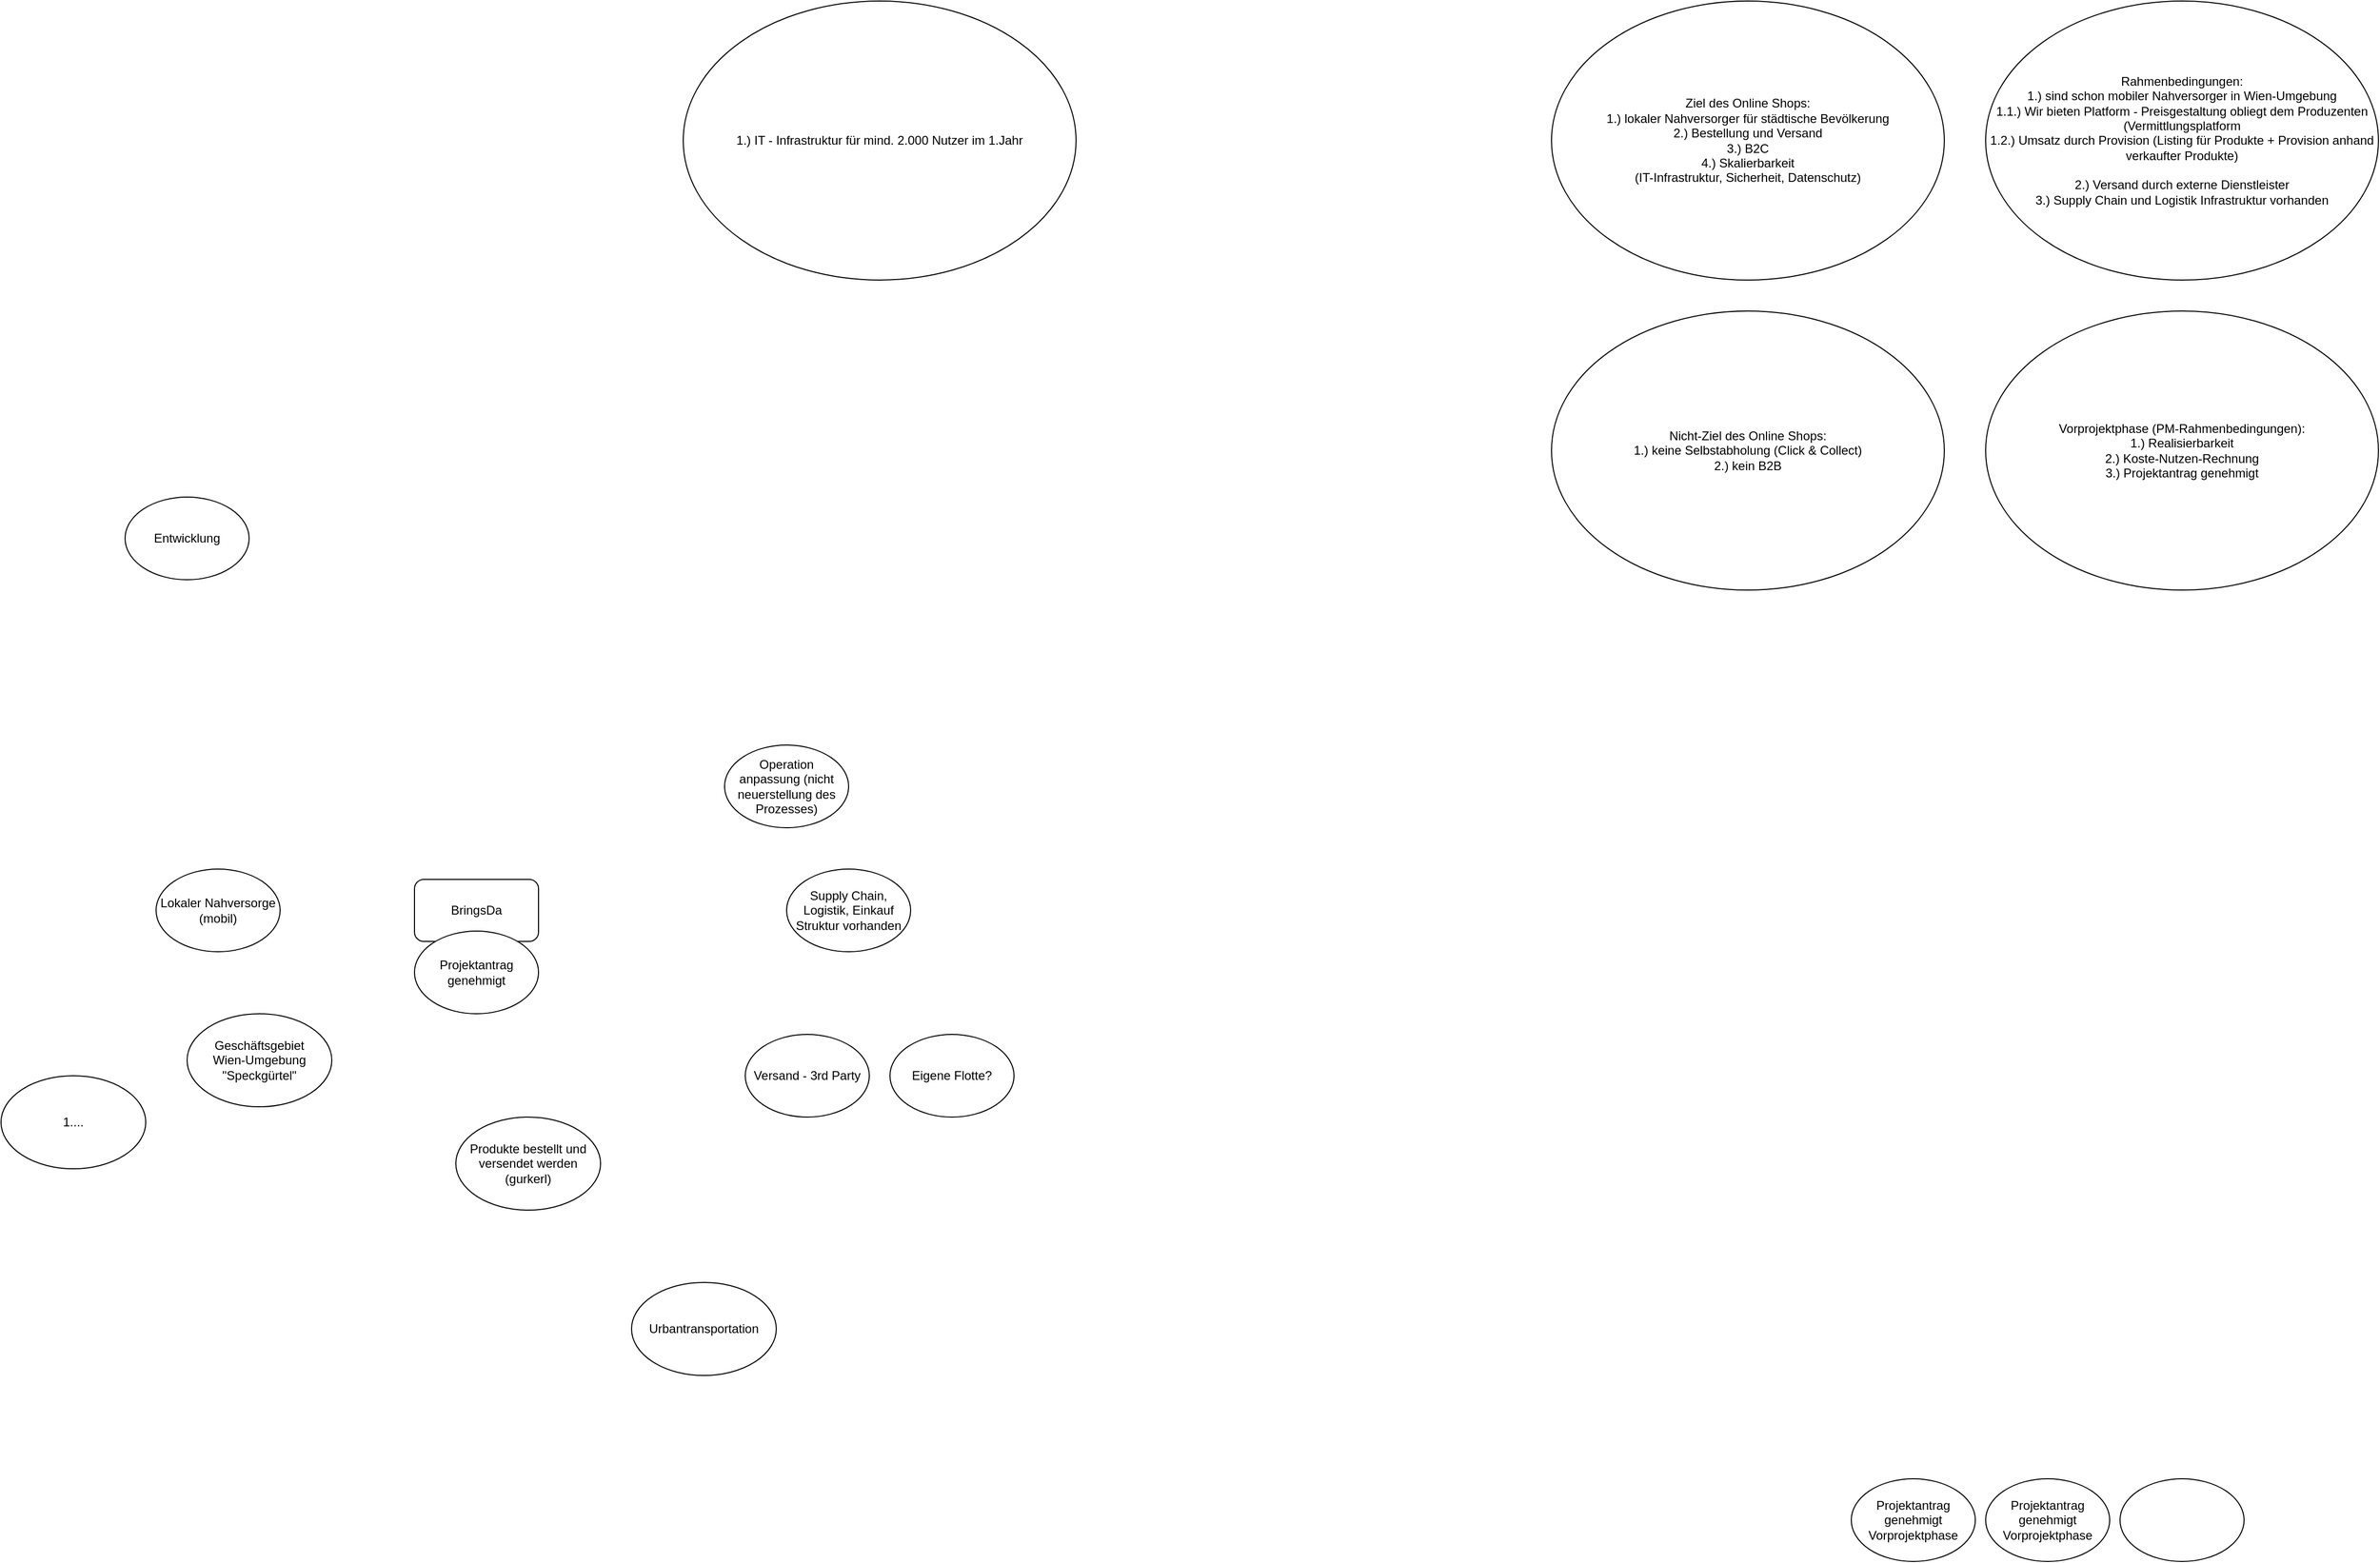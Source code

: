 <mxfile version="15.8.7" type="github">
  <diagram id="85JBvjBLrEd7w9Uc_hwY" name="Page-1">
    <mxGraphModel dx="1385" dy="635" grid="1" gridSize="10" guides="1" tooltips="1" connect="1" arrows="1" fold="1" page="1" pageScale="1" pageWidth="2500" pageHeight="2500" math="0" shadow="0">
      <root>
        <mxCell id="0" />
        <mxCell id="1" parent="0" />
        <mxCell id="cYCd2_rZZCVYgm8Ew9wH-1" value="BringsDa" style="rounded=1;whiteSpace=wrap;html=1;" vertex="1" parent="1">
          <mxGeometry x="490" y="910" width="120" height="60" as="geometry" />
        </mxCell>
        <mxCell id="cYCd2_rZZCVYgm8Ew9wH-2" value="Lokaler Nahversorge (mobil)" style="ellipse;whiteSpace=wrap;html=1;" vertex="1" parent="1">
          <mxGeometry x="240" y="900" width="120" height="80" as="geometry" />
        </mxCell>
        <mxCell id="cYCd2_rZZCVYgm8Ew9wH-3" value="Produkte bestellt und versendet werden (gurkerl)" style="ellipse;whiteSpace=wrap;html=1;" vertex="1" parent="1">
          <mxGeometry x="530" y="1140" width="140" height="90" as="geometry" />
        </mxCell>
        <mxCell id="cYCd2_rZZCVYgm8Ew9wH-5" value="Supply Chain, Logistik, Einkauf &lt;br&gt;Struktur vorhanden" style="ellipse;whiteSpace=wrap;html=1;" vertex="1" parent="1">
          <mxGeometry x="850" y="900" width="120" height="80" as="geometry" />
        </mxCell>
        <mxCell id="cYCd2_rZZCVYgm8Ew9wH-6" value="Operation &lt;br&gt;anpassung (nicht neuerstellung des Prozesses)" style="ellipse;whiteSpace=wrap;html=1;" vertex="1" parent="1">
          <mxGeometry x="790" y="780" width="120" height="80" as="geometry" />
        </mxCell>
        <mxCell id="cYCd2_rZZCVYgm8Ew9wH-7" value="Versand - 3rd Party" style="ellipse;whiteSpace=wrap;html=1;" vertex="1" parent="1">
          <mxGeometry x="810" y="1060" width="120" height="80" as="geometry" />
        </mxCell>
        <mxCell id="cYCd2_rZZCVYgm8Ew9wH-8" value="Projektantrag&lt;br&gt;genehmigt" style="ellipse;whiteSpace=wrap;html=1;" vertex="1" parent="1">
          <mxGeometry x="490" y="960" width="120" height="80" as="geometry" />
        </mxCell>
        <mxCell id="cYCd2_rZZCVYgm8Ew9wH-9" value="&lt;div&gt;Entwicklung&lt;/div&gt;" style="ellipse;whiteSpace=wrap;html=1;" vertex="1" parent="1">
          <mxGeometry x="210" y="540" width="120" height="80" as="geometry" />
        </mxCell>
        <mxCell id="cYCd2_rZZCVYgm8Ew9wH-10" value="Urbantransportation" style="ellipse;whiteSpace=wrap;html=1;" vertex="1" parent="1">
          <mxGeometry x="700" y="1300" width="140" height="90" as="geometry" />
        </mxCell>
        <mxCell id="cYCd2_rZZCVYgm8Ew9wH-11" value="&lt;div&gt;Geschäftsgebiet&lt;/div&gt;&lt;div&gt;Wien-Umgebung&lt;/div&gt;&lt;div&gt;&quot;Speckgürtel&quot;&lt;br&gt;&lt;/div&gt;" style="ellipse;whiteSpace=wrap;html=1;" vertex="1" parent="1">
          <mxGeometry x="270" y="1040" width="140" height="90" as="geometry" />
        </mxCell>
        <mxCell id="cYCd2_rZZCVYgm8Ew9wH-12" value="1...." style="ellipse;whiteSpace=wrap;html=1;" vertex="1" parent="1">
          <mxGeometry x="90" y="1100" width="140" height="90" as="geometry" />
        </mxCell>
        <mxCell id="cYCd2_rZZCVYgm8Ew9wH-13" value="Eigene Flotte?" style="ellipse;whiteSpace=wrap;html=1;" vertex="1" parent="1">
          <mxGeometry x="950" y="1060" width="120" height="80" as="geometry" />
        </mxCell>
        <mxCell id="cYCd2_rZZCVYgm8Ew9wH-14" value="&lt;div&gt;Ziel des Online Shops: &lt;br&gt;&lt;/div&gt;&lt;div&gt;1.) lokaler Nahversorger für städtische Bevölkerung&lt;br&gt;&lt;/div&gt;&lt;div&gt;2.) Bestellung und Versand&lt;/div&gt;&lt;div&gt;3.) B2C &lt;br&gt;&lt;/div&gt;&lt;div&gt;4.) Skalierbarkeit &lt;br&gt;(IT-Infrastruktur, Sicherheit, Datenschutz)&lt;br&gt;&lt;/div&gt;" style="ellipse;whiteSpace=wrap;html=1;" vertex="1" parent="1">
          <mxGeometry x="1590" y="60" width="380" height="270" as="geometry" />
        </mxCell>
        <mxCell id="cYCd2_rZZCVYgm8Ew9wH-15" value="&lt;div&gt;Rahmenbedingungen: &lt;br&gt;&lt;/div&gt;&lt;div&gt;1.) sind schon mobiler Nahversorger in Wien-Umgebung&lt;/div&gt;&lt;div&gt;1.1.) Wir bieten Platform - Preisgestaltung obliegt dem Produzenten&lt;/div&gt;&lt;div&gt;(Vermittlungsplatform &lt;br&gt;&lt;/div&gt;&lt;div&gt;1.2.) Umsatz durch Provision (Listing für Produkte + Provision anhand verkaufter Produkte)&lt;br&gt;&lt;/div&gt;&lt;div&gt;&lt;br&gt;&lt;/div&gt;&lt;div&gt;2.) Versand durch externe Dienstleister&lt;br&gt;&lt;/div&gt;&lt;div&gt;3.) Supply Chain und Logistik Infrastruktur vorhanden&lt;/div&gt;" style="ellipse;whiteSpace=wrap;html=1;" vertex="1" parent="1">
          <mxGeometry x="2010" y="60" width="380" height="270" as="geometry" />
        </mxCell>
        <mxCell id="cYCd2_rZZCVYgm8Ew9wH-16" value="&lt;div&gt;Nicht-Ziel des Online Shops: &lt;br&gt;&lt;/div&gt;&lt;div&gt;1.) keine Selbstabholung (Click &amp;amp; Collect)&lt;/div&gt;&lt;div&gt;2.) kein B2B&lt;br&gt;&lt;/div&gt;" style="ellipse;whiteSpace=wrap;html=1;" vertex="1" parent="1">
          <mxGeometry x="1590" y="360" width="380" height="270" as="geometry" />
        </mxCell>
        <mxCell id="cYCd2_rZZCVYgm8Ew9wH-17" value="1.) IT - Infrastruktur für mind. 2.000 Nutzer im 1.Jahr" style="ellipse;whiteSpace=wrap;html=1;" vertex="1" parent="1">
          <mxGeometry x="750" y="60" width="380" height="270" as="geometry" />
        </mxCell>
        <mxCell id="cYCd2_rZZCVYgm8Ew9wH-19" value="" style="ellipse;whiteSpace=wrap;html=1;" vertex="1" parent="1">
          <mxGeometry x="2140" y="1490" width="120" height="80" as="geometry" />
        </mxCell>
        <mxCell id="cYCd2_rZZCVYgm8Ew9wH-20" value="Projektantrag&lt;br&gt;genehmigt&lt;br&gt;Vorprojektphase" style="ellipse;whiteSpace=wrap;html=1;" vertex="1" parent="1">
          <mxGeometry x="2010" y="1490" width="120" height="80" as="geometry" />
        </mxCell>
        <mxCell id="cYCd2_rZZCVYgm8Ew9wH-21" value="Projektantrag&lt;br&gt;genehmigt&lt;br&gt;Vorprojektphase" style="ellipse;whiteSpace=wrap;html=1;" vertex="1" parent="1">
          <mxGeometry x="1880" y="1490" width="120" height="80" as="geometry" />
        </mxCell>
        <mxCell id="cYCd2_rZZCVYgm8Ew9wH-22" value="&lt;div&gt;Vorprojektphase (PM-Rahmenbedingungen):&lt;/div&gt;&lt;div&gt;1.) Realisierbarkeit &lt;br&gt;&lt;/div&gt;&lt;div&gt;2.) Koste-Nutzen-Rechnung&lt;/div&gt;&lt;div&gt;3.) Projektantrag genehmigt&lt;br&gt;&lt;/div&gt;" style="ellipse;whiteSpace=wrap;html=1;" vertex="1" parent="1">
          <mxGeometry x="2010" y="360" width="380" height="270" as="geometry" />
        </mxCell>
      </root>
    </mxGraphModel>
  </diagram>
</mxfile>
